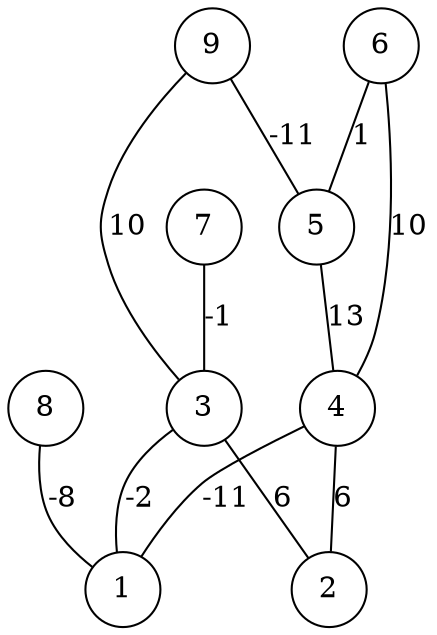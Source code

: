 graph { 
	 fontname="Helvetica,Arial,sans-serif" 
	 node [shape = circle]; 
	 9 -- 3 [label = "10"];
	 9 -- 5 [label = "-11"];
	 8 -- 1 [label = "-8"];
	 7 -- 3 [label = "-1"];
	 6 -- 4 [label = "10"];
	 6 -- 5 [label = "1"];
	 5 -- 4 [label = "13"];
	 4 -- 1 [label = "-11"];
	 4 -- 2 [label = "6"];
	 3 -- 1 [label = "-2"];
	 3 -- 2 [label = "6"];
	 1;
	 2;
	 3;
	 4;
	 5;
	 6;
	 7;
	 8;
	 9;
}
